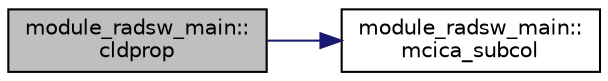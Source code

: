 digraph "module_radsw_main::cldprop"
{
  edge [fontname="Helvetica",fontsize="10",labelfontname="Helvetica",labelfontsize="10"];
  node [fontname="Helvetica",fontsize="10",shape=record];
  rankdir="LR";
  Node0 [label="module_radsw_main::\lcldprop",height=0.2,width=0.4,color="black", fillcolor="grey75", style="filled", fontcolor="black"];
  Node0 -> Node1 [color="midnightblue",fontsize="10",style="solid",fontname="Helvetica"];
  Node1 [label="module_radsw_main::\lmcica_subcol",height=0.2,width=0.4,color="black", fillcolor="white", style="filled",URL="$group__module__radsw__main.html#gadf2f35094ed7dc31e8f52781745cf021",tooltip="This subroutine computes the sub-colum cloud profile flag array. "];
}
